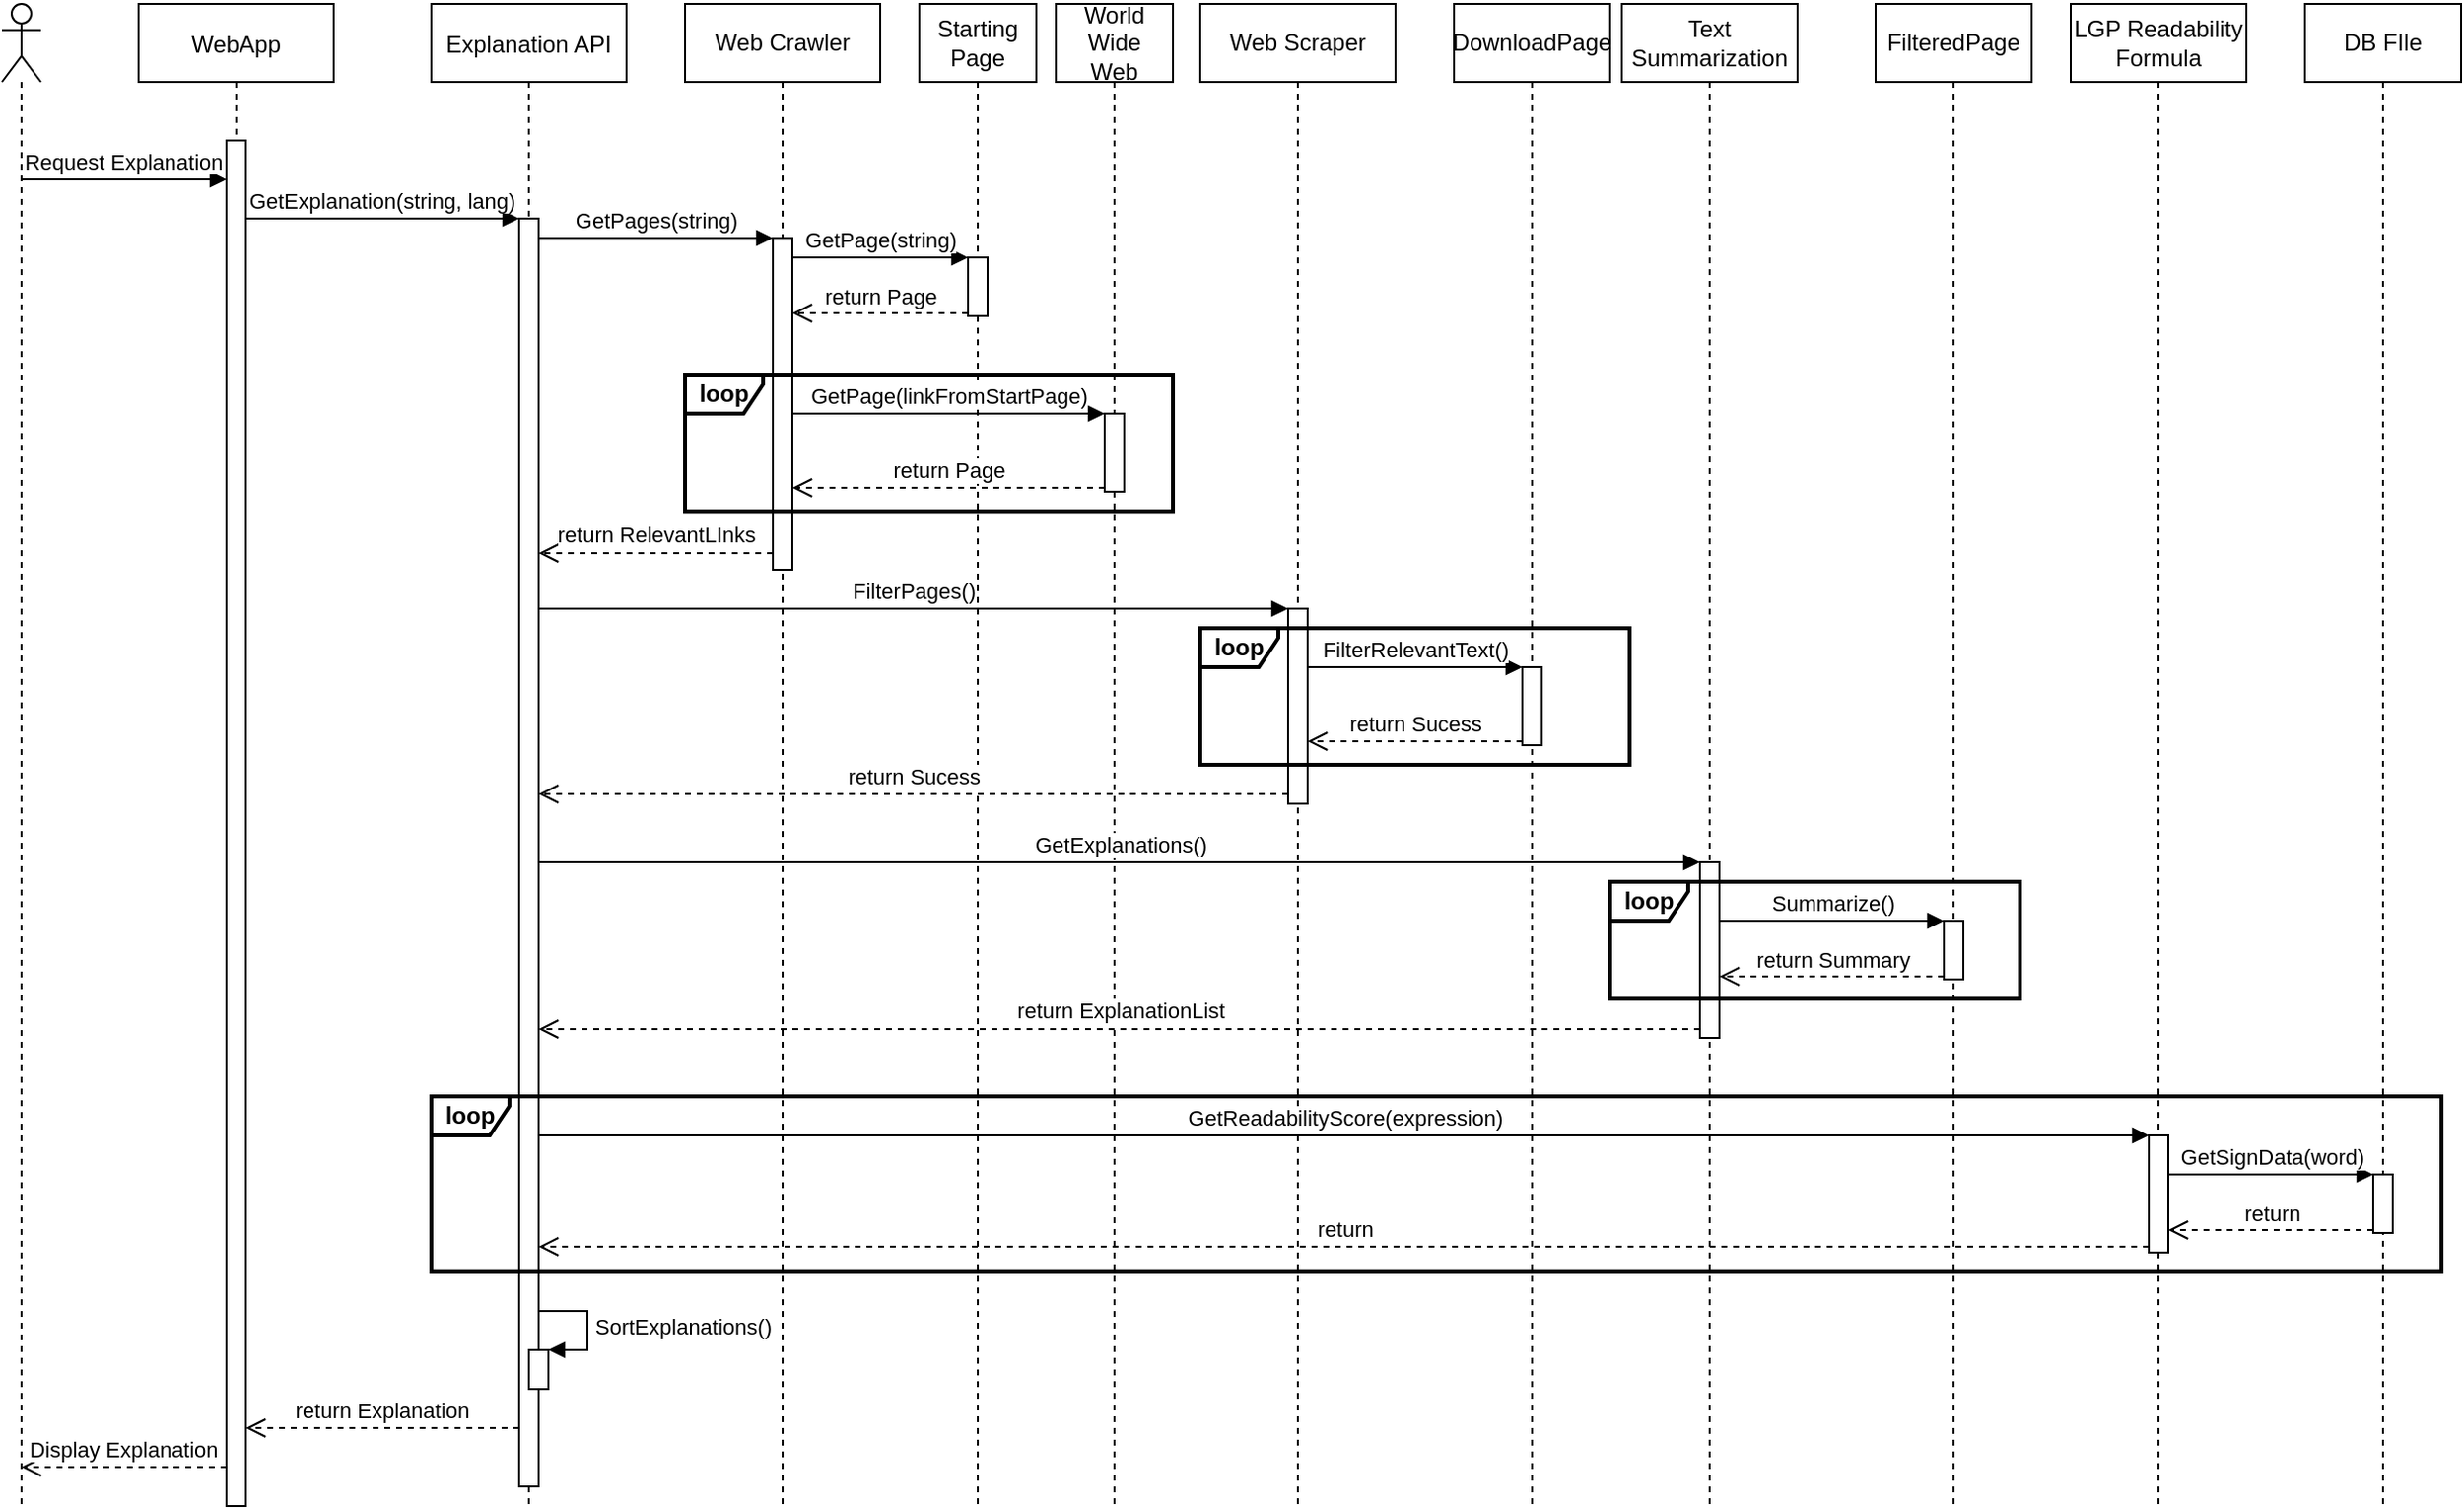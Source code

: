 <mxfile version="13.7.7" type="device"><diagram id="kgpKYQtTHZ0yAKxKKP6v" name="Page-1"><mxGraphModel dx="1422" dy="831" grid="1" gridSize="10" guides="1" tooltips="1" connect="1" arrows="1" fold="1" page="1" pageScale="1" pageWidth="1100" pageHeight="850" math="0" shadow="0"><root><mxCell id="0"/><mxCell id="1" parent="0"/><mxCell id="3nuBFxr9cyL0pnOWT2aG-1" value="WebApp" style="shape=umlLifeline;perimeter=lifelinePerimeter;container=1;collapsible=0;recursiveResize=0;rounded=0;shadow=0;strokeWidth=1;" parent="1" vertex="1"><mxGeometry x="90" y="80" width="100" height="770" as="geometry"/></mxCell><mxCell id="3nuBFxr9cyL0pnOWT2aG-2" value="" style="points=[];perimeter=orthogonalPerimeter;rounded=0;shadow=0;strokeWidth=1;" parent="3nuBFxr9cyL0pnOWT2aG-1" vertex="1"><mxGeometry x="45" y="70" width="10" height="700" as="geometry"/></mxCell><mxCell id="3nuBFxr9cyL0pnOWT2aG-5" value="Explanation API" style="shape=umlLifeline;perimeter=lifelinePerimeter;container=1;collapsible=0;recursiveResize=0;rounded=0;shadow=0;strokeWidth=1;" parent="1" vertex="1"><mxGeometry x="240" y="80" width="100" height="770" as="geometry"/></mxCell><mxCell id="3nuBFxr9cyL0pnOWT2aG-6" value="" style="points=[];perimeter=orthogonalPerimeter;rounded=0;shadow=0;strokeWidth=1;" parent="3nuBFxr9cyL0pnOWT2aG-5" vertex="1"><mxGeometry x="45" y="110" width="10" height="650" as="geometry"/></mxCell><mxCell id="3nuBFxr9cyL0pnOWT2aG-7" value="return Explanation" style="verticalAlign=bottom;endArrow=open;dashed=1;endSize=8;shadow=0;strokeWidth=1;" parent="1" source="3nuBFxr9cyL0pnOWT2aG-6" target="3nuBFxr9cyL0pnOWT2aG-2" edge="1"><mxGeometry relative="1" as="geometry"><mxPoint x="265" y="236" as="targetPoint"/><Array as="points"><mxPoint x="240" y="810"/></Array></mxGeometry></mxCell><mxCell id="3nuBFxr9cyL0pnOWT2aG-8" value="GetExplanation(string, lang)" style="verticalAlign=bottom;endArrow=block;entryX=0;entryY=0;shadow=0;strokeWidth=1;" parent="1" source="3nuBFxr9cyL0pnOWT2aG-2" target="3nuBFxr9cyL0pnOWT2aG-6" edge="1"><mxGeometry relative="1" as="geometry"><mxPoint x="265" y="160" as="sourcePoint"/></mxGeometry></mxCell><mxCell id="p8yf5OMEc5uxuksPVZm--1" value="" style="shape=umlLifeline;participant=umlActor;perimeter=lifelinePerimeter;whiteSpace=wrap;html=1;container=1;collapsible=0;recursiveResize=0;verticalAlign=top;spacingTop=36;outlineConnect=0;" parent="1" vertex="1"><mxGeometry x="20" y="80" width="20" height="770" as="geometry"/></mxCell><mxCell id="p8yf5OMEc5uxuksPVZm--3" value="&lt;div&gt;Starting&lt;/div&gt;&lt;div&gt;Page&lt;br&gt;&lt;/div&gt;" style="shape=umlLifeline;perimeter=lifelinePerimeter;whiteSpace=wrap;html=1;container=1;collapsible=0;recursiveResize=0;outlineConnect=0;" parent="1" vertex="1"><mxGeometry x="490" y="80" width="60" height="770" as="geometry"/></mxCell><mxCell id="p8yf5OMEc5uxuksPVZm--4" value="" style="html=1;points=[];perimeter=orthogonalPerimeter;" parent="p8yf5OMEc5uxuksPVZm--3" vertex="1"><mxGeometry x="25" y="130" width="10" height="30" as="geometry"/></mxCell><mxCell id="p8yf5OMEc5uxuksPVZm--6" value="return Page" style="html=1;verticalAlign=bottom;endArrow=open;dashed=1;endSize=8;exitX=0;exitY=0.95;" parent="1" source="p8yf5OMEc5uxuksPVZm--4" target="p8yf5OMEc5uxuksPVZm--12" edge="1"><mxGeometry relative="1" as="geometry"><mxPoint x="490" y="271" as="targetPoint"/></mxGeometry></mxCell><mxCell id="p8yf5OMEc5uxuksPVZm--5" value="GetPage(string)" style="html=1;verticalAlign=bottom;endArrow=block;entryX=0;entryY=0;" parent="1" source="p8yf5OMEc5uxuksPVZm--12" target="p8yf5OMEc5uxuksPVZm--4" edge="1"><mxGeometry relative="1" as="geometry"><mxPoint x="470" y="195" as="sourcePoint"/></mxGeometry></mxCell><mxCell id="p8yf5OMEc5uxuksPVZm--7" value="&lt;div&gt;World&lt;/div&gt;&lt;div&gt;Wide&lt;/div&gt;&lt;div&gt;Web&lt;/div&gt;" style="shape=umlLifeline;perimeter=lifelinePerimeter;whiteSpace=wrap;html=1;container=1;collapsible=0;recursiveResize=0;outlineConnect=0;" parent="1" vertex="1"><mxGeometry x="560" y="80" width="60" height="770" as="geometry"/></mxCell><mxCell id="p8yf5OMEc5uxuksPVZm--8" value="" style="html=1;points=[];perimeter=orthogonalPerimeter;" parent="p8yf5OMEc5uxuksPVZm--7" vertex="1"><mxGeometry x="25" y="210" width="10" height="40" as="geometry"/></mxCell><mxCell id="p8yf5OMEc5uxuksPVZm--9" value="GetPage(linkFromStartPage)" style="html=1;verticalAlign=bottom;endArrow=block;entryX=0;entryY=0;" parent="1" target="p8yf5OMEc5uxuksPVZm--8" edge="1"><mxGeometry relative="1" as="geometry"><mxPoint x="425" y="290" as="sourcePoint"/></mxGeometry></mxCell><mxCell id="p8yf5OMEc5uxuksPVZm--11" value="Web Crawler" style="shape=umlLifeline;perimeter=lifelinePerimeter;whiteSpace=wrap;html=1;container=1;collapsible=0;recursiveResize=0;outlineConnect=0;" parent="1" vertex="1"><mxGeometry x="370" y="80" width="100" height="770" as="geometry"/></mxCell><mxCell id="p8yf5OMEc5uxuksPVZm--12" value="" style="html=1;points=[];perimeter=orthogonalPerimeter;" parent="p8yf5OMEc5uxuksPVZm--11" vertex="1"><mxGeometry x="45" y="120" width="10" height="170" as="geometry"/></mxCell><mxCell id="p8yf5OMEc5uxuksPVZm--13" value="GetPages(string)" style="html=1;verticalAlign=bottom;endArrow=block;entryX=0;entryY=0;" parent="1" source="3nuBFxr9cyL0pnOWT2aG-6" target="p8yf5OMEc5uxuksPVZm--12" edge="1"><mxGeometry relative="1" as="geometry"><mxPoint x="310" y="185" as="sourcePoint"/></mxGeometry></mxCell><mxCell id="p8yf5OMEc5uxuksPVZm--14" value="return RelevantLInks" style="html=1;verticalAlign=bottom;endArrow=open;dashed=1;endSize=8;exitX=0;exitY=0.95;" parent="1" source="p8yf5OMEc5uxuksPVZm--12" target="3nuBFxr9cyL0pnOWT2aG-6" edge="1"><mxGeometry relative="1" as="geometry"><mxPoint x="320" y="270" as="targetPoint"/></mxGeometry></mxCell><mxCell id="p8yf5OMEc5uxuksPVZm--10" value="return Page" style="html=1;verticalAlign=bottom;endArrow=open;dashed=1;endSize=8;exitX=0;exitY=0.95;" parent="1" source="p8yf5OMEc5uxuksPVZm--8" edge="1"><mxGeometry relative="1" as="geometry"><mxPoint x="425" y="328" as="targetPoint"/></mxGeometry></mxCell><mxCell id="p8yf5OMEc5uxuksPVZm--16" value="Web Scraper" style="shape=umlLifeline;perimeter=lifelinePerimeter;whiteSpace=wrap;html=1;container=1;collapsible=0;recursiveResize=0;outlineConnect=0;" parent="1" vertex="1"><mxGeometry x="634" y="80" width="100" height="770" as="geometry"/></mxCell><mxCell id="p8yf5OMEc5uxuksPVZm--17" value="" style="html=1;points=[];perimeter=orthogonalPerimeter;" parent="p8yf5OMEc5uxuksPVZm--16" vertex="1"><mxGeometry x="45" y="310" width="10" height="100" as="geometry"/></mxCell><mxCell id="p8yf5OMEc5uxuksPVZm--18" value="FilterPages()" style="html=1;verticalAlign=bottom;endArrow=block;entryX=0;entryY=0;" parent="1" source="3nuBFxr9cyL0pnOWT2aG-6" target="p8yf5OMEc5uxuksPVZm--17" edge="1"><mxGeometry relative="1" as="geometry"><mxPoint x="750" y="470" as="sourcePoint"/></mxGeometry></mxCell><mxCell id="p8yf5OMEc5uxuksPVZm--19" value="return Sucess" style="html=1;verticalAlign=bottom;endArrow=open;dashed=1;endSize=8;exitX=0;exitY=0.95;" parent="1" source="p8yf5OMEc5uxuksPVZm--17" target="3nuBFxr9cyL0pnOWT2aG-6" edge="1"><mxGeometry relative="1" as="geometry"><mxPoint x="310" y="565" as="targetPoint"/></mxGeometry></mxCell><mxCell id="p8yf5OMEc5uxuksPVZm--21" value="DownloadPage" style="shape=umlLifeline;perimeter=lifelinePerimeter;whiteSpace=wrap;html=1;container=1;collapsible=0;recursiveResize=0;outlineConnect=0;" parent="1" vertex="1"><mxGeometry x="764" y="80" width="80" height="770" as="geometry"/></mxCell><mxCell id="p8yf5OMEc5uxuksPVZm--22" value="" style="html=1;points=[];perimeter=orthogonalPerimeter;" parent="p8yf5OMEc5uxuksPVZm--21" vertex="1"><mxGeometry x="35" y="340" width="10" height="40" as="geometry"/></mxCell><mxCell id="p8yf5OMEc5uxuksPVZm--23" value="FilterRelevantText()" style="html=1;verticalAlign=bottom;endArrow=block;entryX=0;entryY=0;" parent="1" source="p8yf5OMEc5uxuksPVZm--17" target="p8yf5OMEc5uxuksPVZm--22" edge="1"><mxGeometry relative="1" as="geometry"><mxPoint x="870" y="400" as="sourcePoint"/></mxGeometry></mxCell><mxCell id="p8yf5OMEc5uxuksPVZm--24" value="return Sucess" style="html=1;verticalAlign=bottom;endArrow=open;dashed=1;endSize=8;exitX=0;exitY=0.95;" parent="1" source="p8yf5OMEc5uxuksPVZm--22" target="p8yf5OMEc5uxuksPVZm--17" edge="1"><mxGeometry relative="1" as="geometry"><mxPoint x="870" y="476" as="targetPoint"/></mxGeometry></mxCell><mxCell id="p8yf5OMEc5uxuksPVZm--26" value="Text Summarization" style="shape=umlLifeline;perimeter=lifelinePerimeter;whiteSpace=wrap;html=1;container=1;collapsible=0;recursiveResize=0;outlineConnect=0;" parent="1" vertex="1"><mxGeometry x="850" y="80" width="90" height="770" as="geometry"/></mxCell><mxCell id="p8yf5OMEc5uxuksPVZm--28" value="" style="html=1;points=[];perimeter=orthogonalPerimeter;" parent="p8yf5OMEc5uxuksPVZm--26" vertex="1"><mxGeometry x="40" y="440" width="10" height="90" as="geometry"/></mxCell><mxCell id="p8yf5OMEc5uxuksPVZm--27" value="FilteredPage" style="shape=umlLifeline;perimeter=lifelinePerimeter;whiteSpace=wrap;html=1;container=1;collapsible=0;recursiveResize=0;outlineConnect=0;" parent="1" vertex="1"><mxGeometry x="980" y="80" width="80" height="770" as="geometry"/></mxCell><mxCell id="p8yf5OMEc5uxuksPVZm--31" value="" style="html=1;points=[];perimeter=orthogonalPerimeter;" parent="p8yf5OMEc5uxuksPVZm--27" vertex="1"><mxGeometry x="35" y="470" width="10" height="30" as="geometry"/></mxCell><mxCell id="p8yf5OMEc5uxuksPVZm--29" value="GetExplanations()" style="html=1;verticalAlign=bottom;endArrow=block;entryX=0;entryY=0;" parent="1" source="3nuBFxr9cyL0pnOWT2aG-6" target="p8yf5OMEc5uxuksPVZm--28" edge="1"><mxGeometry relative="1" as="geometry"><mxPoint x="1020" y="630" as="sourcePoint"/></mxGeometry></mxCell><mxCell id="p8yf5OMEc5uxuksPVZm--30" value="return ExplanationList" style="html=1;verticalAlign=bottom;endArrow=open;dashed=1;endSize=8;exitX=0;exitY=0.95;" parent="1" source="p8yf5OMEc5uxuksPVZm--28" target="3nuBFxr9cyL0pnOWT2aG-6" edge="1"><mxGeometry relative="1" as="geometry"><mxPoint x="1020" y="706" as="targetPoint"/></mxGeometry></mxCell><mxCell id="p8yf5OMEc5uxuksPVZm--32" value="Summarize()" style="html=1;verticalAlign=bottom;endArrow=block;entryX=0;entryY=0;" parent="1" source="p8yf5OMEc5uxuksPVZm--28" target="p8yf5OMEc5uxuksPVZm--31" edge="1"><mxGeometry relative="1" as="geometry"><mxPoint x="1110" y="558" as="sourcePoint"/></mxGeometry></mxCell><mxCell id="p8yf5OMEc5uxuksPVZm--33" value="return Summary" style="html=1;verticalAlign=bottom;endArrow=open;dashed=1;endSize=8;exitX=0;exitY=0.95;" parent="1" source="p8yf5OMEc5uxuksPVZm--31" target="p8yf5OMEc5uxuksPVZm--28" edge="1"><mxGeometry relative="1" as="geometry"><mxPoint x="1160" y="626" as="targetPoint"/></mxGeometry></mxCell><mxCell id="p8yf5OMEc5uxuksPVZm--42" value="DB FIle" style="shape=umlLifeline;perimeter=lifelinePerimeter;whiteSpace=wrap;html=1;container=1;collapsible=0;recursiveResize=0;outlineConnect=0;" parent="1" vertex="1"><mxGeometry x="1200" y="80" width="80" height="770" as="geometry"/></mxCell><mxCell id="OfvZRMIQMLhBTj1_9rtX-5" value="" style="html=1;points=[];perimeter=orthogonalPerimeter;" vertex="1" parent="p8yf5OMEc5uxuksPVZm--42"><mxGeometry x="35" y="600" width="10" height="30" as="geometry"/></mxCell><mxCell id="p8yf5OMEc5uxuksPVZm--46" value="Display Explanation" style="verticalAlign=bottom;endArrow=open;dashed=1;endSize=8;shadow=0;strokeWidth=1;" parent="1" source="3nuBFxr9cyL0pnOWT2aG-2" target="p8yf5OMEc5uxuksPVZm--1" edge="1"><mxGeometry relative="1" as="geometry"><mxPoint x="75" y="830" as="targetPoint"/><mxPoint x="140" y="830" as="sourcePoint"/><Array as="points"><mxPoint x="90" y="830"/></Array></mxGeometry></mxCell><mxCell id="p8yf5OMEc5uxuksPVZm--47" value="Request Explanation" style="verticalAlign=bottom;endArrow=block;shadow=0;strokeWidth=1;" parent="1" source="p8yf5OMEc5uxuksPVZm--1" target="3nuBFxr9cyL0pnOWT2aG-2" edge="1"><mxGeometry relative="1" as="geometry"><mxPoint x="-20" y="180.0" as="sourcePoint"/><mxPoint x="140" y="180" as="targetPoint"/><Array as="points"><mxPoint x="120" y="170"/></Array></mxGeometry></mxCell><mxCell id="p8yf5OMEc5uxuksPVZm--25" value="loop" style="shape=umlFrame;whiteSpace=wrap;html=1;width=40;height=20;strokeWidth=2;fontStyle=1" parent="1" vertex="1"><mxGeometry x="634" y="400" width="220" height="70" as="geometry"/></mxCell><mxCell id="p8yf5OMEc5uxuksPVZm--15" value="loop" style="shape=umlFrame;whiteSpace=wrap;html=1;width=40;height=20;fontStyle=1;strokeWidth=2;" parent="1" vertex="1"><mxGeometry x="370" y="270" width="250" height="70" as="geometry"/></mxCell><mxCell id="p8yf5OMEc5uxuksPVZm--36" value="loop" style="shape=umlFrame;whiteSpace=wrap;html=1;width=40;height=20;fontStyle=1;strokeWidth=2;" parent="1" vertex="1"><mxGeometry x="844" y="530" width="210" height="60" as="geometry"/></mxCell><mxCell id="OfvZRMIQMLhBTj1_9rtX-1" value="&lt;div&gt;LGP Readability Formula&lt;br&gt;&lt;/div&gt;" style="shape=umlLifeline;perimeter=lifelinePerimeter;whiteSpace=wrap;html=1;container=1;collapsible=0;recursiveResize=0;outlineConnect=0;" vertex="1" parent="1"><mxGeometry x="1080" y="80" width="90" height="770" as="geometry"/></mxCell><mxCell id="OfvZRMIQMLhBTj1_9rtX-2" value="" style="html=1;points=[];perimeter=orthogonalPerimeter;" vertex="1" parent="OfvZRMIQMLhBTj1_9rtX-1"><mxGeometry x="40" y="580" width="10" height="60" as="geometry"/></mxCell><mxCell id="OfvZRMIQMLhBTj1_9rtX-4" value="return" style="html=1;verticalAlign=bottom;endArrow=open;dashed=1;endSize=8;exitX=0;exitY=0.95;" edge="1" source="OfvZRMIQMLhBTj1_9rtX-2" parent="1"><mxGeometry relative="1" as="geometry"><mxPoint x="295" y="717" as="targetPoint"/></mxGeometry></mxCell><mxCell id="OfvZRMIQMLhBTj1_9rtX-3" value="GetReadabilityScore(expression)" style="html=1;verticalAlign=bottom;endArrow=block;entryX=0;entryY=0;" edge="1" target="OfvZRMIQMLhBTj1_9rtX-2" parent="1"><mxGeometry relative="1" as="geometry"><mxPoint x="295" y="660" as="sourcePoint"/></mxGeometry></mxCell><mxCell id="OfvZRMIQMLhBTj1_9rtX-7" value="return" style="html=1;verticalAlign=bottom;endArrow=open;dashed=1;endSize=8;exitX=0;exitY=0.95;" edge="1" source="OfvZRMIQMLhBTj1_9rtX-5" parent="1" target="OfvZRMIQMLhBTj1_9rtX-2"><mxGeometry relative="1" as="geometry"><mxPoint x="1150" y="718" as="targetPoint"/></mxGeometry></mxCell><mxCell id="OfvZRMIQMLhBTj1_9rtX-6" value="GetSignData(word)" style="html=1;verticalAlign=bottom;endArrow=block;entryX=0;entryY=0;" edge="1" target="OfvZRMIQMLhBTj1_9rtX-5" parent="1" source="OfvZRMIQMLhBTj1_9rtX-2"><mxGeometry relative="1" as="geometry"><mxPoint x="1170" y="670" as="sourcePoint"/></mxGeometry></mxCell><mxCell id="OfvZRMIQMLhBTj1_9rtX-8" value="loop" style="shape=umlFrame;whiteSpace=wrap;html=1;width=40;height=20;fontStyle=1;strokeWidth=2;" vertex="1" parent="1"><mxGeometry x="240" y="640" width="1030" height="90" as="geometry"/></mxCell><mxCell id="OfvZRMIQMLhBTj1_9rtX-10" value="" style="html=1;points=[];perimeter=orthogonalPerimeter;" vertex="1" parent="1"><mxGeometry x="290" y="770" width="10" height="20" as="geometry"/></mxCell><mxCell id="OfvZRMIQMLhBTj1_9rtX-11" value="SortExplanations()" style="edgeStyle=orthogonalEdgeStyle;html=1;align=left;spacingLeft=2;endArrow=block;rounded=0;entryX=1;entryY=0;" edge="1" target="OfvZRMIQMLhBTj1_9rtX-10" parent="1"><mxGeometry relative="1" as="geometry"><mxPoint x="295" y="750" as="sourcePoint"/><Array as="points"><mxPoint x="320" y="750"/></Array></mxGeometry></mxCell></root></mxGraphModel></diagram></mxfile>